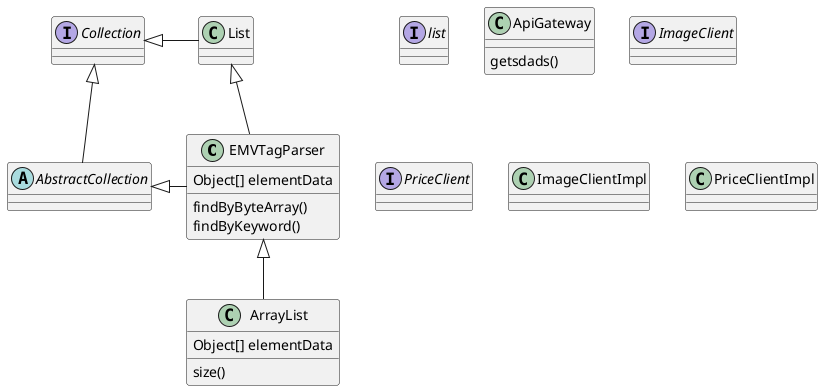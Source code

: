 @startuml

class EMVTagParser
abstract AbstractCollection
interface list
interface Collection
class ApiGateway
interface ImageClient
interface PriceClient
class ImageClientImpl
class PriceClientImpl

List <|-- EMVTagParser
Collection <|-- AbstractCollection

Collection <|- List
AbstractCollection <|- EMVTagParser
EMVTagParser <|-- ArrayList

class ArrayList {
    Object[] elementData
    size()
    }

class EMVTagParser {
    Object[] elementData
    findByByteArray()
    findByKeyword()
    }

class ApiGateway {
    getsdads()
    }

@enduml